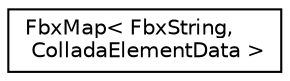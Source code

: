digraph "クラス階層図"
{
  edge [fontname="Helvetica",fontsize="10",labelfontname="Helvetica",labelfontsize="10"];
  node [fontname="Helvetica",fontsize="10",shape=record];
  rankdir="LR";
  Node0 [label="FbxMap\< FbxString,\l ColladaElementData \>",height=0.2,width=0.4,color="black", fillcolor="white", style="filled",URL="$class_fbx_map.html"];
}
